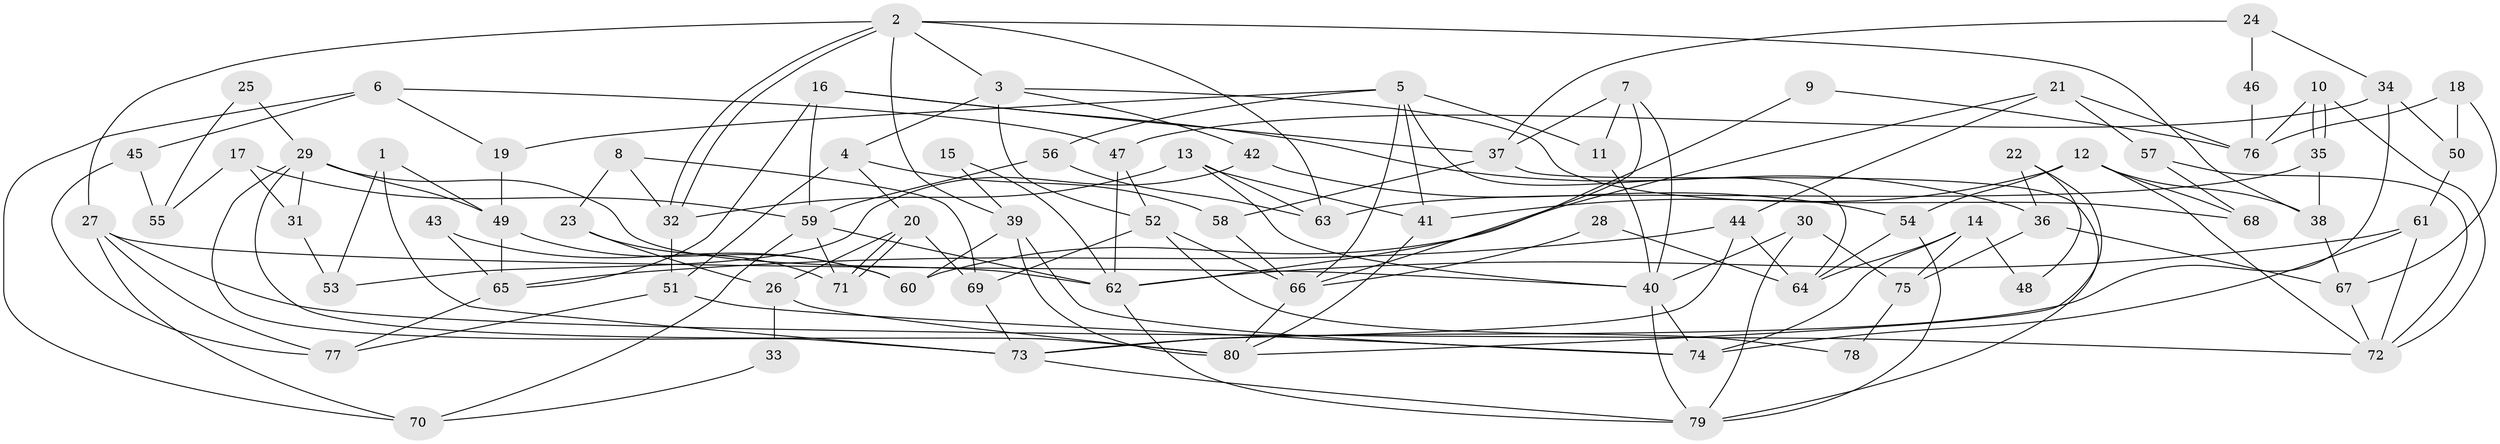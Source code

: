 // coarse degree distribution, {4: 0.2962962962962963, 8: 0.05555555555555555, 7: 0.09259259259259259, 5: 0.18518518518518517, 3: 0.16666666666666666, 6: 0.07407407407407407, 2: 0.07407407407407407, 11: 0.018518518518518517, 10: 0.018518518518518517, 9: 0.018518518518518517}
// Generated by graph-tools (version 1.1) at 2025/23/03/03/25 07:23:58]
// undirected, 80 vertices, 160 edges
graph export_dot {
graph [start="1"]
  node [color=gray90,style=filled];
  1;
  2;
  3;
  4;
  5;
  6;
  7;
  8;
  9;
  10;
  11;
  12;
  13;
  14;
  15;
  16;
  17;
  18;
  19;
  20;
  21;
  22;
  23;
  24;
  25;
  26;
  27;
  28;
  29;
  30;
  31;
  32;
  33;
  34;
  35;
  36;
  37;
  38;
  39;
  40;
  41;
  42;
  43;
  44;
  45;
  46;
  47;
  48;
  49;
  50;
  51;
  52;
  53;
  54;
  55;
  56;
  57;
  58;
  59;
  60;
  61;
  62;
  63;
  64;
  65;
  66;
  67;
  68;
  69;
  70;
  71;
  72;
  73;
  74;
  75;
  76;
  77;
  78;
  79;
  80;
  1 -- 73;
  1 -- 49;
  1 -- 53;
  2 -- 32;
  2 -- 32;
  2 -- 3;
  2 -- 27;
  2 -- 38;
  2 -- 39;
  2 -- 63;
  3 -- 52;
  3 -- 4;
  3 -- 42;
  3 -- 68;
  4 -- 58;
  4 -- 51;
  4 -- 20;
  5 -- 66;
  5 -- 41;
  5 -- 11;
  5 -- 19;
  5 -- 56;
  5 -- 64;
  6 -- 47;
  6 -- 70;
  6 -- 19;
  6 -- 45;
  7 -- 40;
  7 -- 11;
  7 -- 37;
  7 -- 66;
  8 -- 32;
  8 -- 69;
  8 -- 23;
  9 -- 76;
  9 -- 62;
  10 -- 72;
  10 -- 35;
  10 -- 35;
  10 -- 76;
  11 -- 40;
  12 -- 38;
  12 -- 54;
  12 -- 41;
  12 -- 68;
  12 -- 72;
  13 -- 32;
  13 -- 41;
  13 -- 40;
  13 -- 63;
  14 -- 74;
  14 -- 64;
  14 -- 48;
  14 -- 75;
  15 -- 39;
  15 -- 62;
  16 -- 59;
  16 -- 37;
  16 -- 36;
  16 -- 65;
  17 -- 31;
  17 -- 59;
  17 -- 55;
  18 -- 67;
  18 -- 76;
  18 -- 50;
  19 -- 49;
  20 -- 71;
  20 -- 71;
  20 -- 26;
  20 -- 69;
  21 -- 60;
  21 -- 57;
  21 -- 44;
  21 -- 76;
  22 -- 80;
  22 -- 36;
  22 -- 48;
  23 -- 26;
  23 -- 71;
  24 -- 34;
  24 -- 37;
  24 -- 46;
  25 -- 55;
  25 -- 29;
  26 -- 80;
  26 -- 33;
  27 -- 40;
  27 -- 70;
  27 -- 72;
  27 -- 77;
  28 -- 64;
  28 -- 66;
  29 -- 49;
  29 -- 62;
  29 -- 31;
  29 -- 73;
  29 -- 80;
  30 -- 75;
  30 -- 40;
  30 -- 79;
  31 -- 53;
  32 -- 51;
  33 -- 70;
  34 -- 73;
  34 -- 47;
  34 -- 50;
  35 -- 63;
  35 -- 38;
  36 -- 67;
  36 -- 75;
  37 -- 79;
  37 -- 58;
  38 -- 67;
  39 -- 74;
  39 -- 60;
  39 -- 80;
  40 -- 79;
  40 -- 74;
  41 -- 80;
  42 -- 54;
  42 -- 53;
  43 -- 60;
  43 -- 65;
  44 -- 73;
  44 -- 64;
  44 -- 65;
  45 -- 77;
  45 -- 55;
  46 -- 76;
  47 -- 52;
  47 -- 62;
  49 -- 65;
  49 -- 60;
  50 -- 61;
  51 -- 77;
  51 -- 74;
  52 -- 69;
  52 -- 66;
  52 -- 78;
  54 -- 79;
  54 -- 64;
  56 -- 63;
  56 -- 59;
  57 -- 72;
  57 -- 68;
  58 -- 66;
  59 -- 71;
  59 -- 62;
  59 -- 70;
  61 -- 72;
  61 -- 62;
  61 -- 74;
  62 -- 79;
  65 -- 77;
  66 -- 80;
  67 -- 72;
  69 -- 73;
  73 -- 79;
  75 -- 78;
}
